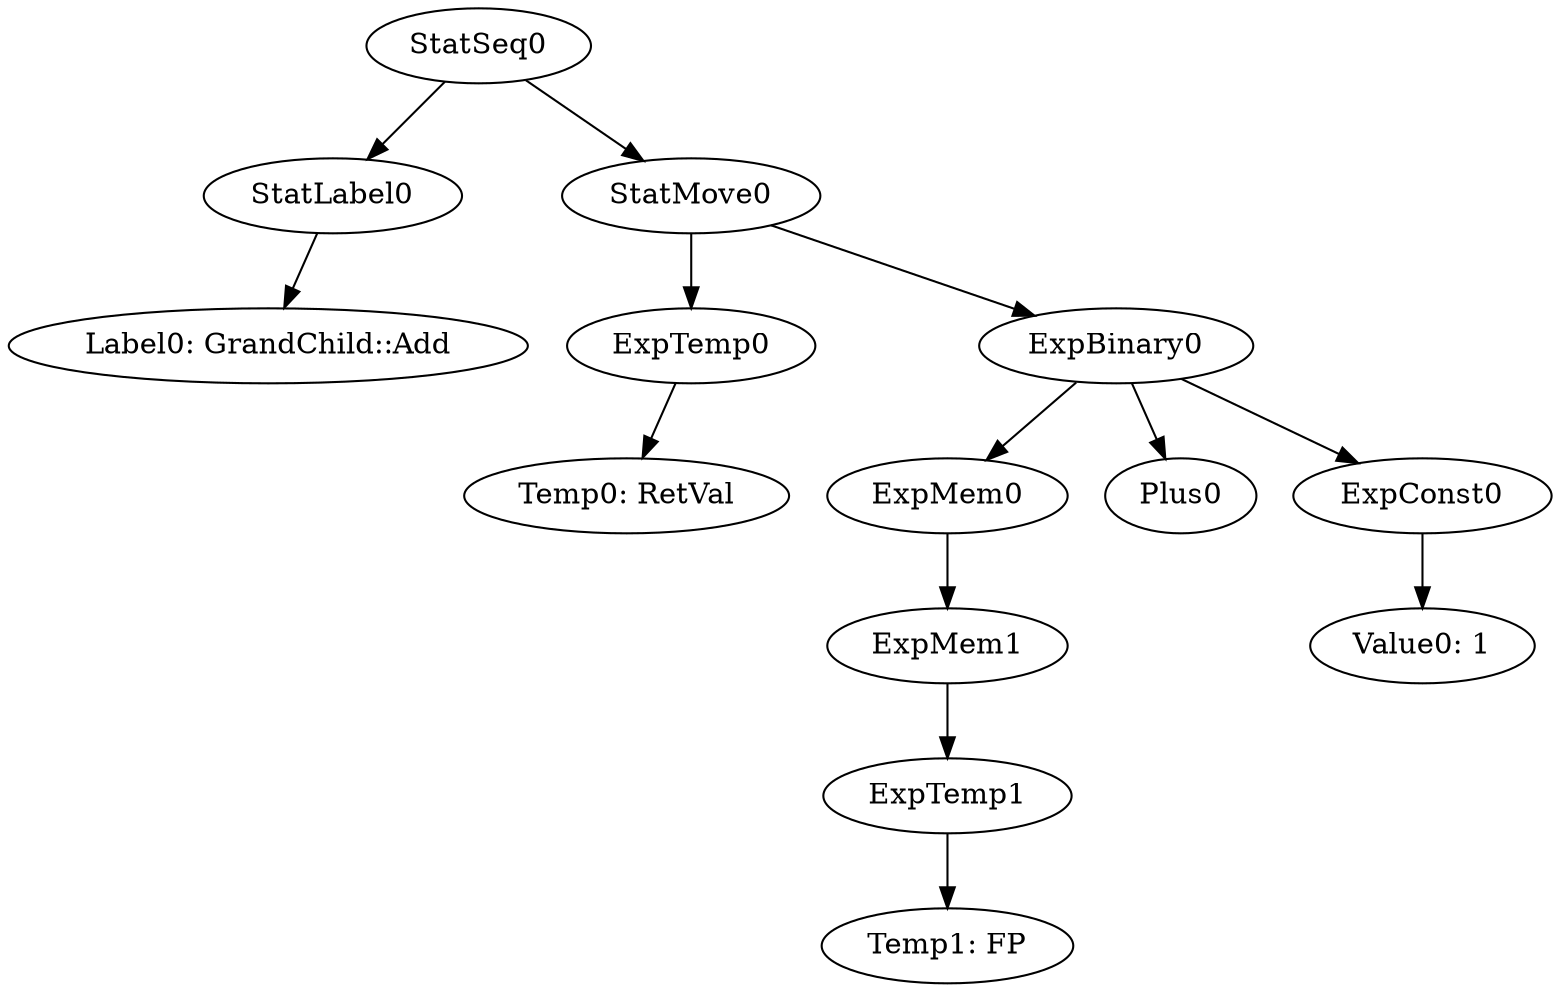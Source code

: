 digraph {
	ordering = out;
	ExpMem0 -> ExpMem1;
	ExpMem1 -> ExpTemp1;
	ExpTemp1 -> "Temp1: FP";
	ExpConst0 -> "Value0: 1";
	StatLabel0 -> "Label0: GrandChild::Add";
	StatSeq0 -> StatLabel0;
	StatSeq0 -> StatMove0;
	ExpTemp0 -> "Temp0: RetVal";
	ExpBinary0 -> ExpMem0;
	ExpBinary0 -> Plus0;
	ExpBinary0 -> ExpConst0;
	StatMove0 -> ExpTemp0;
	StatMove0 -> ExpBinary0;
}

